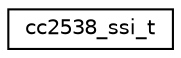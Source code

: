 digraph "Graphical Class Hierarchy"
{
 // LATEX_PDF_SIZE
  edge [fontname="Helvetica",fontsize="10",labelfontname="Helvetica",labelfontsize="10"];
  node [fontname="Helvetica",fontsize="10",shape=record];
  rankdir="LR";
  Node0 [label="cc2538_ssi_t",height=0.2,width=0.4,color="black", fillcolor="white", style="filled",URL="$structcc2538__ssi__t.html",tooltip="SSI component registers."];
}
